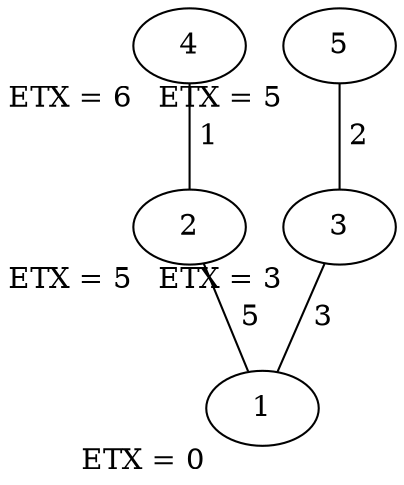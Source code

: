 graph ctptree{
rankdir=BT;
1 [ xlabel="ETX = 0"];
2 [ xlabel="ETX = 5"];
3 [ xlabel="ETX = 3"];
4 [ xlabel="ETX = 6"];
5 [ xlabel="ETX = 5"];


1 -- 2 [color=black, label=" 5"];
1 -- 3 [color=black, label=" 3"];
2 -- 4 [color=black, label=" 1"];
3 -- 5 [color=black, label=" 2"];

}
